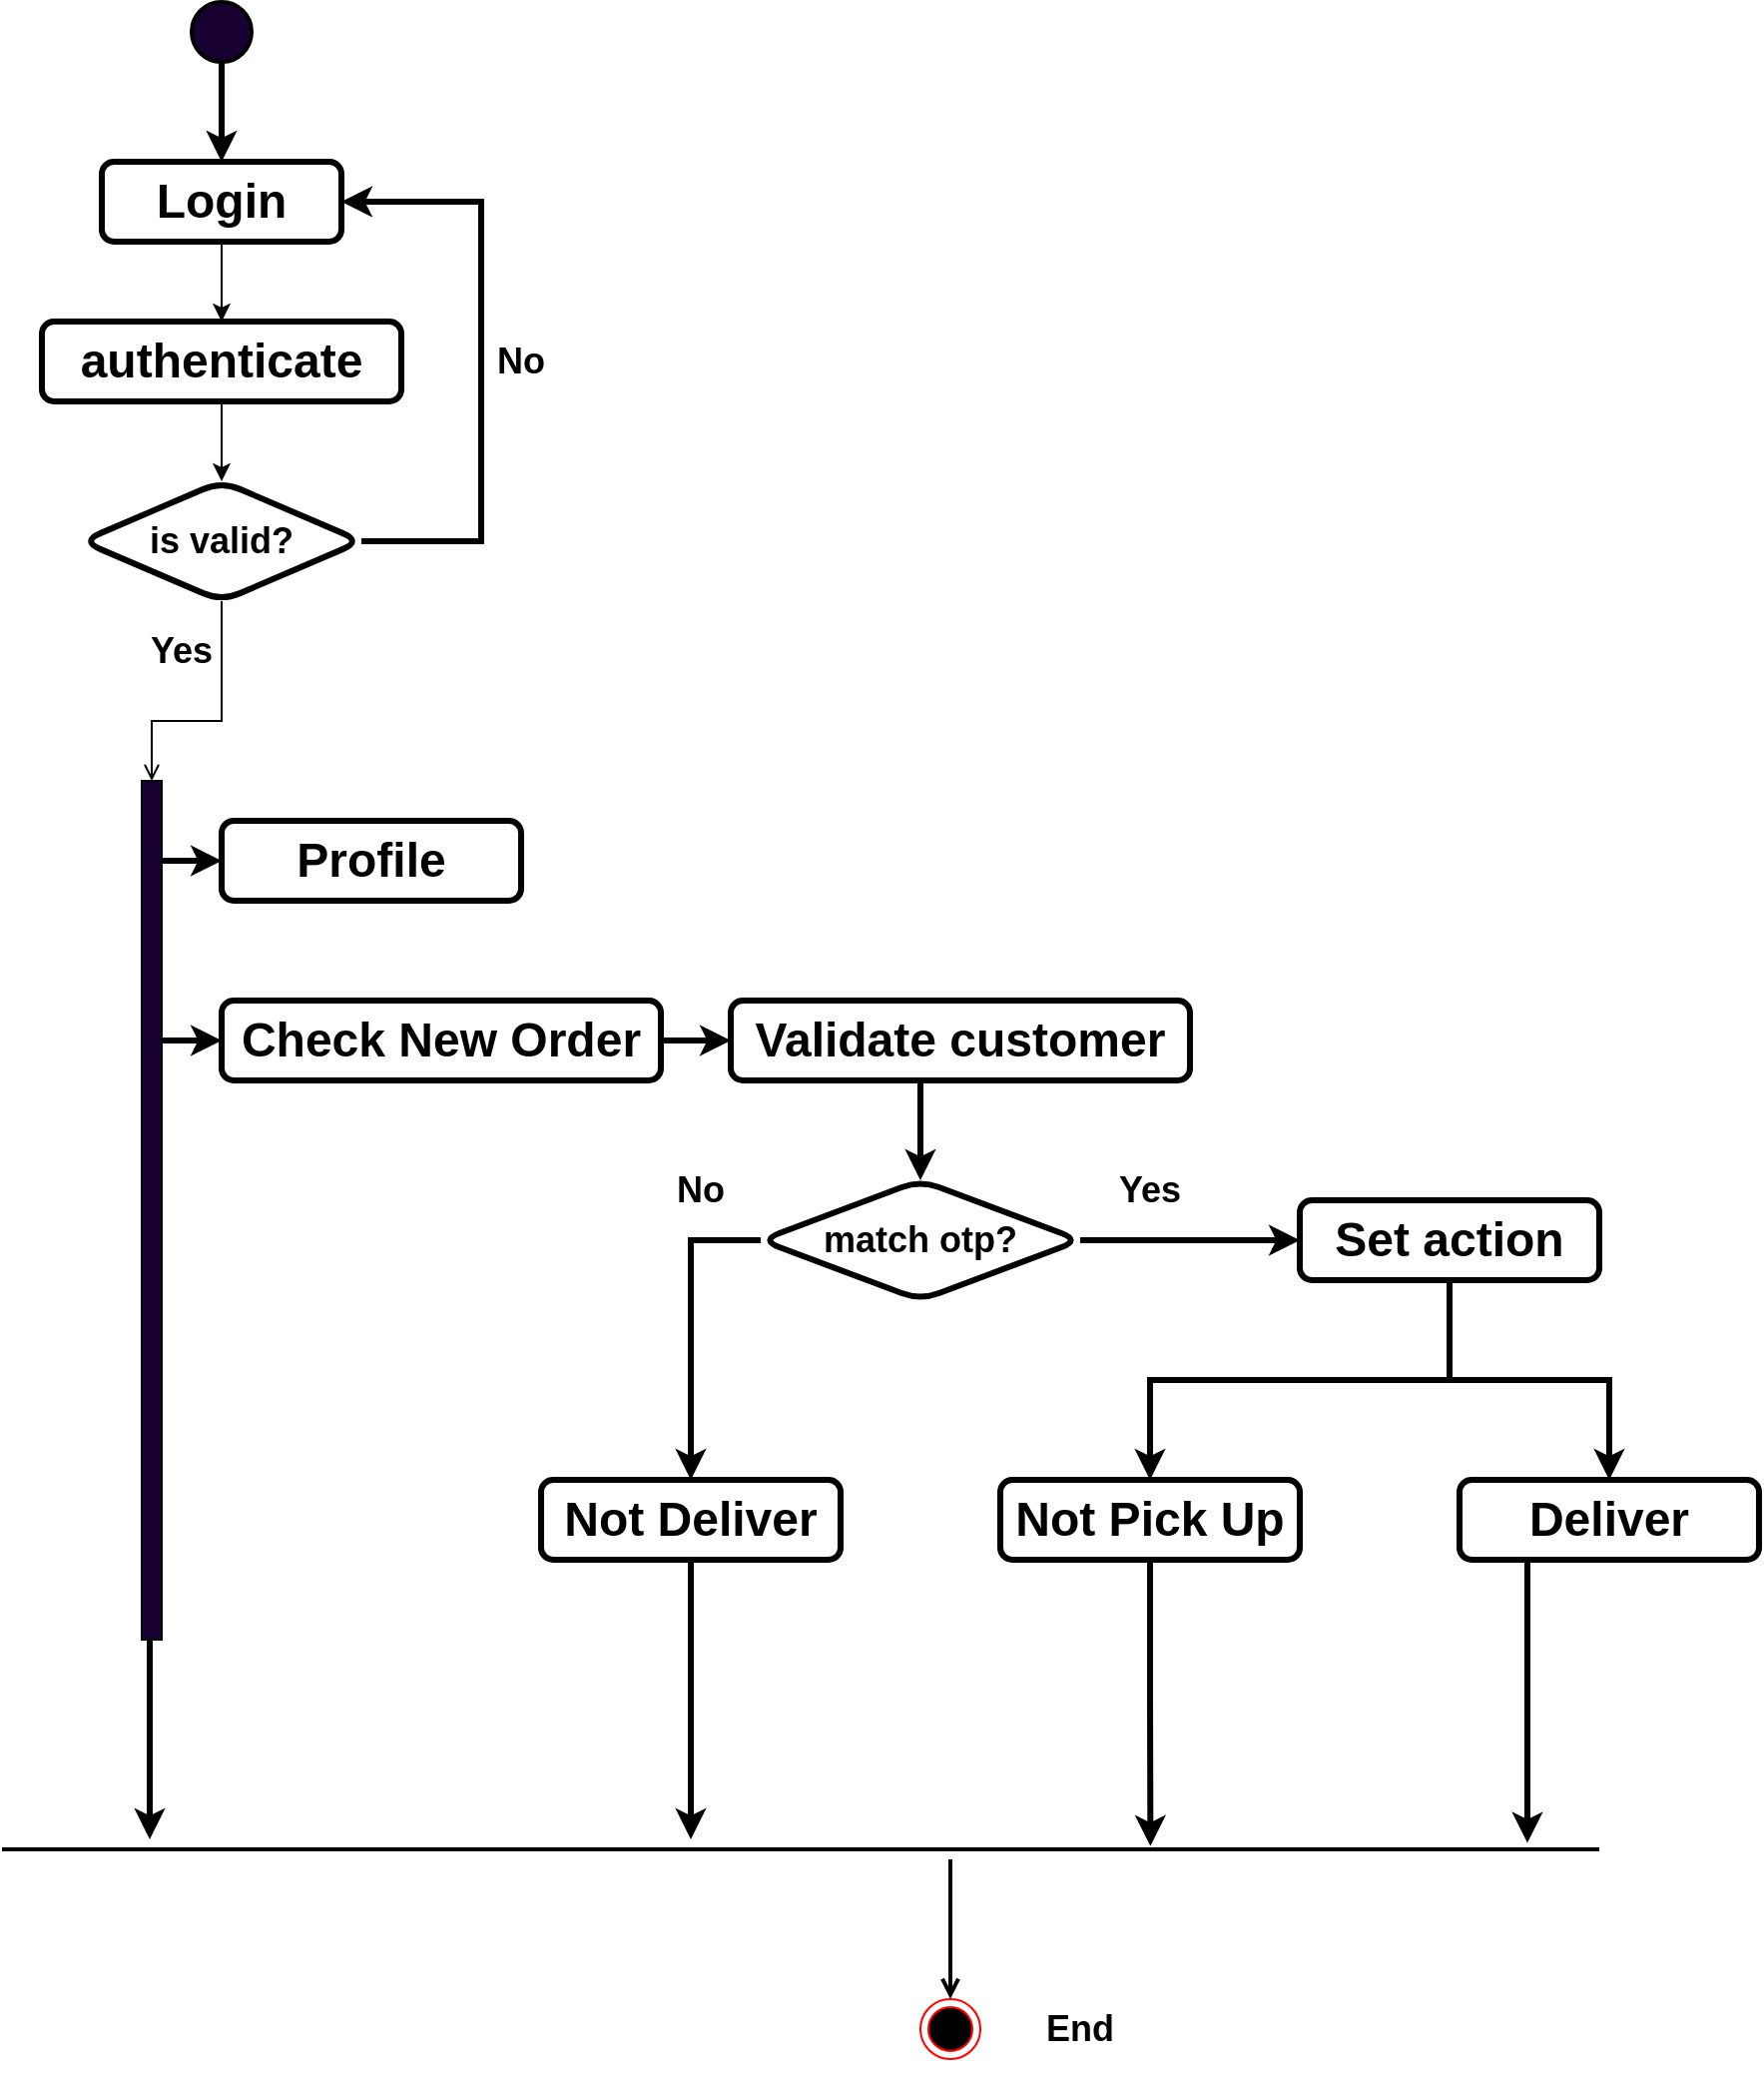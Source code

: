 <mxfile version="21.6.6" type="github">
  <diagram name="Page-1" id="MgVNDI54QyFUTE0iZIql">
    <mxGraphModel dx="1050" dy="1915" grid="1" gridSize="10" guides="1" tooltips="1" connect="1" arrows="1" fold="1" page="1" pageScale="1" pageWidth="850" pageHeight="1400" math="0" shadow="0">
      <root>
        <mxCell id="0" />
        <mxCell id="1" parent="0" />
        <mxCell id="fnNsrGirOm30RltsMKXX-37" style="edgeStyle=orthogonalEdgeStyle;rounded=0;orthogonalLoop=1;jettySize=auto;html=1;strokeWidth=3;exitX=0.093;exitY=0.14;exitDx=0;exitDy=0;exitPerimeter=0;" edge="1" parent="1" source="fnNsrGirOm30RltsMKXX-43" target="fnNsrGirOm30RltsMKXX-30">
          <mxGeometry relative="1" as="geometry">
            <mxPoint x="145" y="430" as="sourcePoint" />
            <Array as="points">
              <mxPoint x="144" y="820" />
              <mxPoint x="144" y="820" />
            </Array>
          </mxGeometry>
        </mxCell>
        <mxCell id="fnNsrGirOm30RltsMKXX-1" value="&lt;h1&gt;Profile&lt;/h1&gt;" style="rounded=1;whiteSpace=wrap;html=1;strokeWidth=3;" vertex="1" parent="1">
          <mxGeometry x="180" y="370" width="150" height="40" as="geometry" />
        </mxCell>
        <mxCell id="fnNsrGirOm30RltsMKXX-32" value="" style="edgeStyle=orthogonalEdgeStyle;rounded=0;orthogonalLoop=1;jettySize=auto;html=1;" edge="1" parent="1" source="fnNsrGirOm30RltsMKXX-3" target="fnNsrGirOm30RltsMKXX-4">
          <mxGeometry relative="1" as="geometry" />
        </mxCell>
        <mxCell id="fnNsrGirOm30RltsMKXX-3" value="&lt;h1&gt;Login&lt;/h1&gt;" style="rounded=1;whiteSpace=wrap;html=1;strokeWidth=3;" vertex="1" parent="1">
          <mxGeometry x="120" y="40" width="120" height="40" as="geometry" />
        </mxCell>
        <mxCell id="fnNsrGirOm30RltsMKXX-33" value="" style="edgeStyle=orthogonalEdgeStyle;rounded=0;orthogonalLoop=1;jettySize=auto;html=1;" edge="1" parent="1" source="fnNsrGirOm30RltsMKXX-4" target="fnNsrGirOm30RltsMKXX-5">
          <mxGeometry relative="1" as="geometry" />
        </mxCell>
        <mxCell id="fnNsrGirOm30RltsMKXX-4" value="&lt;h1&gt;authenticate&lt;/h1&gt;" style="rounded=1;whiteSpace=wrap;html=1;strokeWidth=3;" vertex="1" parent="1">
          <mxGeometry x="90" y="120" width="180" height="40" as="geometry" />
        </mxCell>
        <mxCell id="fnNsrGirOm30RltsMKXX-36" style="edgeStyle=orthogonalEdgeStyle;rounded=0;orthogonalLoop=1;jettySize=auto;html=1;entryX=1;entryY=0.5;entryDx=0;entryDy=0;strokeWidth=3;" edge="1" parent="1" source="fnNsrGirOm30RltsMKXX-5" target="fnNsrGirOm30RltsMKXX-3">
          <mxGeometry relative="1" as="geometry">
            <Array as="points">
              <mxPoint x="310" y="230" />
              <mxPoint x="310" y="60" />
            </Array>
          </mxGeometry>
        </mxCell>
        <mxCell id="fnNsrGirOm30RltsMKXX-5" value="&lt;h2&gt;is valid?&lt;/h2&gt;" style="rhombus;whiteSpace=wrap;html=1;rounded=1;strokeWidth=3;" vertex="1" parent="1">
          <mxGeometry x="110" y="200" width="140" height="60" as="geometry" />
        </mxCell>
        <mxCell id="fnNsrGirOm30RltsMKXX-48" value="" style="edgeStyle=orthogonalEdgeStyle;rounded=0;orthogonalLoop=1;jettySize=auto;html=1;strokeWidth=3;" edge="1" parent="1" source="fnNsrGirOm30RltsMKXX-12" target="fnNsrGirOm30RltsMKXX-13">
          <mxGeometry relative="1" as="geometry" />
        </mxCell>
        <mxCell id="fnNsrGirOm30RltsMKXX-12" value="&lt;h1&gt;Check New Order&lt;/h1&gt;" style="rounded=1;whiteSpace=wrap;html=1;strokeWidth=3;" vertex="1" parent="1">
          <mxGeometry x="180" y="460" width="220" height="40" as="geometry" />
        </mxCell>
        <mxCell id="fnNsrGirOm30RltsMKXX-24" style="edgeStyle=orthogonalEdgeStyle;rounded=0;orthogonalLoop=1;jettySize=auto;html=1;entryX=0.5;entryY=0;entryDx=0;entryDy=0;strokeWidth=3;" edge="1" parent="1" source="fnNsrGirOm30RltsMKXX-13" target="fnNsrGirOm30RltsMKXX-14">
          <mxGeometry relative="1" as="geometry">
            <Array as="points">
              <mxPoint x="530" y="510" />
              <mxPoint x="530" y="510" />
            </Array>
          </mxGeometry>
        </mxCell>
        <mxCell id="fnNsrGirOm30RltsMKXX-13" value="&lt;h1&gt;Validate customer&lt;/h1&gt;" style="rounded=1;whiteSpace=wrap;html=1;strokeWidth=3;" vertex="1" parent="1">
          <mxGeometry x="435" y="460" width="230" height="40" as="geometry" />
        </mxCell>
        <mxCell id="fnNsrGirOm30RltsMKXX-25" style="edgeStyle=orthogonalEdgeStyle;rounded=0;orthogonalLoop=1;jettySize=auto;html=1;entryX=0;entryY=0.5;entryDx=0;entryDy=0;strokeWidth=3;" edge="1" parent="1" source="fnNsrGirOm30RltsMKXX-14" target="fnNsrGirOm30RltsMKXX-15">
          <mxGeometry relative="1" as="geometry" />
        </mxCell>
        <mxCell id="fnNsrGirOm30RltsMKXX-26" style="edgeStyle=orthogonalEdgeStyle;rounded=0;orthogonalLoop=1;jettySize=auto;html=1;entryX=0.5;entryY=0;entryDx=0;entryDy=0;strokeWidth=3;exitX=0;exitY=0.5;exitDx=0;exitDy=0;" edge="1" parent="1" source="fnNsrGirOm30RltsMKXX-14" target="fnNsrGirOm30RltsMKXX-18">
          <mxGeometry relative="1" as="geometry">
            <Array as="points">
              <mxPoint x="415" y="580" />
            </Array>
          </mxGeometry>
        </mxCell>
        <mxCell id="fnNsrGirOm30RltsMKXX-14" value="&lt;h2&gt;match otp?&lt;/h2&gt;" style="rhombus;whiteSpace=wrap;html=1;rounded=1;strokeWidth=3;" vertex="1" parent="1">
          <mxGeometry x="450" y="550" width="160" height="60" as="geometry" />
        </mxCell>
        <mxCell id="fnNsrGirOm30RltsMKXX-28" style="edgeStyle=orthogonalEdgeStyle;rounded=0;orthogonalLoop=1;jettySize=auto;html=1;entryX=0.5;entryY=0;entryDx=0;entryDy=0;strokeWidth=3;" edge="1" parent="1" source="fnNsrGirOm30RltsMKXX-15" target="fnNsrGirOm30RltsMKXX-17">
          <mxGeometry relative="1" as="geometry" />
        </mxCell>
        <mxCell id="fnNsrGirOm30RltsMKXX-29" style="edgeStyle=orthogonalEdgeStyle;rounded=0;orthogonalLoop=1;jettySize=auto;html=1;entryX=0.5;entryY=0;entryDx=0;entryDy=0;strokeWidth=3;" edge="1" parent="1" source="fnNsrGirOm30RltsMKXX-15" target="fnNsrGirOm30RltsMKXX-16">
          <mxGeometry relative="1" as="geometry" />
        </mxCell>
        <mxCell id="fnNsrGirOm30RltsMKXX-15" value="&lt;h1&gt;Set action&lt;/h1&gt;" style="rounded=1;whiteSpace=wrap;html=1;strokeWidth=3;" vertex="1" parent="1">
          <mxGeometry x="720" y="560" width="150" height="40" as="geometry" />
        </mxCell>
        <mxCell id="fnNsrGirOm30RltsMKXX-54" style="edgeStyle=orthogonalEdgeStyle;rounded=0;orthogonalLoop=1;jettySize=auto;html=1;entryX=0.955;entryY=0.18;entryDx=0;entryDy=0;entryPerimeter=0;strokeWidth=3;" edge="1" parent="1" source="fnNsrGirOm30RltsMKXX-16" target="fnNsrGirOm30RltsMKXX-30">
          <mxGeometry relative="1" as="geometry">
            <Array as="points">
              <mxPoint x="834" y="790" />
              <mxPoint x="834" y="790" />
            </Array>
          </mxGeometry>
        </mxCell>
        <mxCell id="fnNsrGirOm30RltsMKXX-16" value="&lt;h1&gt;Deliver&lt;/h1&gt;" style="rounded=1;whiteSpace=wrap;html=1;strokeWidth=3;" vertex="1" parent="1">
          <mxGeometry x="800" y="700" width="150" height="40" as="geometry" />
        </mxCell>
        <mxCell id="fnNsrGirOm30RltsMKXX-52" style="edgeStyle=orthogonalEdgeStyle;rounded=0;orthogonalLoop=1;jettySize=auto;html=1;entryX=0.719;entryY=0.34;entryDx=0;entryDy=0;entryPerimeter=0;strokeWidth=3;" edge="1" parent="1" source="fnNsrGirOm30RltsMKXX-17" target="fnNsrGirOm30RltsMKXX-30">
          <mxGeometry relative="1" as="geometry" />
        </mxCell>
        <mxCell id="fnNsrGirOm30RltsMKXX-17" value="&lt;h1&gt;Not Pick Up&lt;/h1&gt;" style="rounded=1;whiteSpace=wrap;html=1;strokeWidth=3;" vertex="1" parent="1">
          <mxGeometry x="570" y="700" width="150" height="40" as="geometry" />
        </mxCell>
        <mxCell id="fnNsrGirOm30RltsMKXX-51" style="edgeStyle=orthogonalEdgeStyle;rounded=0;orthogonalLoop=1;jettySize=auto;html=1;strokeWidth=3;" edge="1" parent="1" source="fnNsrGirOm30RltsMKXX-18" target="fnNsrGirOm30RltsMKXX-30">
          <mxGeometry relative="1" as="geometry">
            <Array as="points">
              <mxPoint x="415" y="840" />
              <mxPoint x="415" y="840" />
            </Array>
          </mxGeometry>
        </mxCell>
        <mxCell id="fnNsrGirOm30RltsMKXX-18" value="&lt;h1&gt;Not Deliver&lt;/h1&gt;" style="rounded=1;whiteSpace=wrap;html=1;strokeWidth=3;" vertex="1" parent="1">
          <mxGeometry x="340" y="700" width="150" height="40" as="geometry" />
        </mxCell>
        <mxCell id="fnNsrGirOm30RltsMKXX-35" style="edgeStyle=orthogonalEdgeStyle;rounded=0;orthogonalLoop=1;jettySize=auto;html=1;entryX=0.5;entryY=1;entryDx=0;entryDy=0;startArrow=open;startFill=0;endArrow=none;endFill=0;strokeWidth=1;" edge="1" parent="1" source="fnNsrGirOm30RltsMKXX-43" target="fnNsrGirOm30RltsMKXX-5">
          <mxGeometry relative="1" as="geometry">
            <mxPoint x="150" y="340" as="sourcePoint" />
            <Array as="points">
              <mxPoint x="145" y="320" />
              <mxPoint x="180" y="320" />
            </Array>
          </mxGeometry>
        </mxCell>
        <mxCell id="fnNsrGirOm30RltsMKXX-30" value="" style="line;strokeWidth=2;html=1;perimeterSpacing=0;" vertex="1" parent="1">
          <mxGeometry x="70" y="880" width="800" height="10" as="geometry" />
        </mxCell>
        <mxCell id="fnNsrGirOm30RltsMKXX-46" style="edgeStyle=elbowEdgeStyle;rounded=0;orthogonalLoop=1;jettySize=auto;html=1;elbow=vertical;curved=0;entryX=0;entryY=0.5;entryDx=0;entryDy=0;strokeWidth=3;" edge="1" parent="1" source="fnNsrGirOm30RltsMKXX-43" target="fnNsrGirOm30RltsMKXX-1">
          <mxGeometry relative="1" as="geometry" />
        </mxCell>
        <mxCell id="fnNsrGirOm30RltsMKXX-47" style="edgeStyle=elbowEdgeStyle;rounded=0;orthogonalLoop=1;jettySize=auto;html=1;elbow=vertical;curved=0;entryX=0;entryY=0.5;entryDx=0;entryDy=0;strokeWidth=3;" edge="1" parent="1" source="fnNsrGirOm30RltsMKXX-43" target="fnNsrGirOm30RltsMKXX-12">
          <mxGeometry relative="1" as="geometry" />
        </mxCell>
        <mxCell id="fnNsrGirOm30RltsMKXX-43" value="" style="html=1;points=[];perimeter=orthogonalPerimeter;outlineConnect=0;targetShapes=umlLifeline;portConstraint=eastwest;newEdgeStyle={&quot;edgeStyle&quot;:&quot;elbowEdgeStyle&quot;,&quot;elbow&quot;:&quot;vertical&quot;,&quot;curved&quot;:0,&quot;rounded&quot;:0};fillColor=#190033;" vertex="1" parent="1">
          <mxGeometry x="140" y="350" width="10" height="430" as="geometry" />
        </mxCell>
        <mxCell id="fnNsrGirOm30RltsMKXX-56" value="" style="edgeStyle=orthogonalEdgeStyle;rounded=0;orthogonalLoop=1;jettySize=auto;html=1;endArrow=none;endFill=0;startArrow=open;startFill=0;strokeWidth=2;" edge="1" parent="1" source="fnNsrGirOm30RltsMKXX-55" target="fnNsrGirOm30RltsMKXX-30">
          <mxGeometry relative="1" as="geometry">
            <Array as="points">
              <mxPoint x="545" y="890" />
              <mxPoint x="545" y="890" />
            </Array>
          </mxGeometry>
        </mxCell>
        <mxCell id="fnNsrGirOm30RltsMKXX-55" value="" style="ellipse;html=1;shape=endState;fillColor=#000000;strokeColor=#ff0000;" vertex="1" parent="1">
          <mxGeometry x="530" y="960" width="30" height="30" as="geometry" />
        </mxCell>
        <mxCell id="fnNsrGirOm30RltsMKXX-58" value="&lt;h2&gt;No&lt;/h2&gt;" style="text;html=1;strokeColor=none;fillColor=none;align=center;verticalAlign=middle;whiteSpace=wrap;rounded=0;" vertex="1" parent="1">
          <mxGeometry x="300" y="125" width="60" height="30" as="geometry" />
        </mxCell>
        <mxCell id="fnNsrGirOm30RltsMKXX-59" value="&lt;h2&gt;Yes&lt;/h2&gt;" style="text;html=1;strokeColor=none;fillColor=none;align=center;verticalAlign=middle;whiteSpace=wrap;rounded=0;" vertex="1" parent="1">
          <mxGeometry x="130" y="270" width="60" height="30" as="geometry" />
        </mxCell>
        <mxCell id="fnNsrGirOm30RltsMKXX-60" value="&lt;h2&gt;No&lt;/h2&gt;" style="text;html=1;strokeColor=none;fillColor=none;align=center;verticalAlign=middle;whiteSpace=wrap;rounded=0;" vertex="1" parent="1">
          <mxGeometry x="390" y="540" width="60" height="30" as="geometry" />
        </mxCell>
        <mxCell id="fnNsrGirOm30RltsMKXX-61" value="&lt;h2&gt;Yes&lt;/h2&gt;" style="text;html=1;strokeColor=none;fillColor=none;align=center;verticalAlign=middle;whiteSpace=wrap;rounded=0;" vertex="1" parent="1">
          <mxGeometry x="615" y="540" width="60" height="30" as="geometry" />
        </mxCell>
        <mxCell id="fnNsrGirOm30RltsMKXX-62" value="&lt;h2&gt;End&lt;/h2&gt;" style="text;html=1;strokeColor=none;fillColor=none;align=center;verticalAlign=middle;whiteSpace=wrap;rounded=0;" vertex="1" parent="1">
          <mxGeometry x="580" y="960" width="60" height="30" as="geometry" />
        </mxCell>
        <mxCell id="fnNsrGirOm30RltsMKXX-64" value="" style="edgeStyle=orthogonalEdgeStyle;rounded=0;orthogonalLoop=1;jettySize=auto;html=1;strokeWidth=3;" edge="1" parent="1" source="fnNsrGirOm30RltsMKXX-63" target="fnNsrGirOm30RltsMKXX-3">
          <mxGeometry relative="1" as="geometry" />
        </mxCell>
        <mxCell id="fnNsrGirOm30RltsMKXX-63" value="" style="strokeWidth=2;html=1;shape=mxgraph.flowchart.start_2;whiteSpace=wrap;fillColor=#190033;" vertex="1" parent="1">
          <mxGeometry x="165" y="-40" width="30" height="30" as="geometry" />
        </mxCell>
      </root>
    </mxGraphModel>
  </diagram>
</mxfile>
